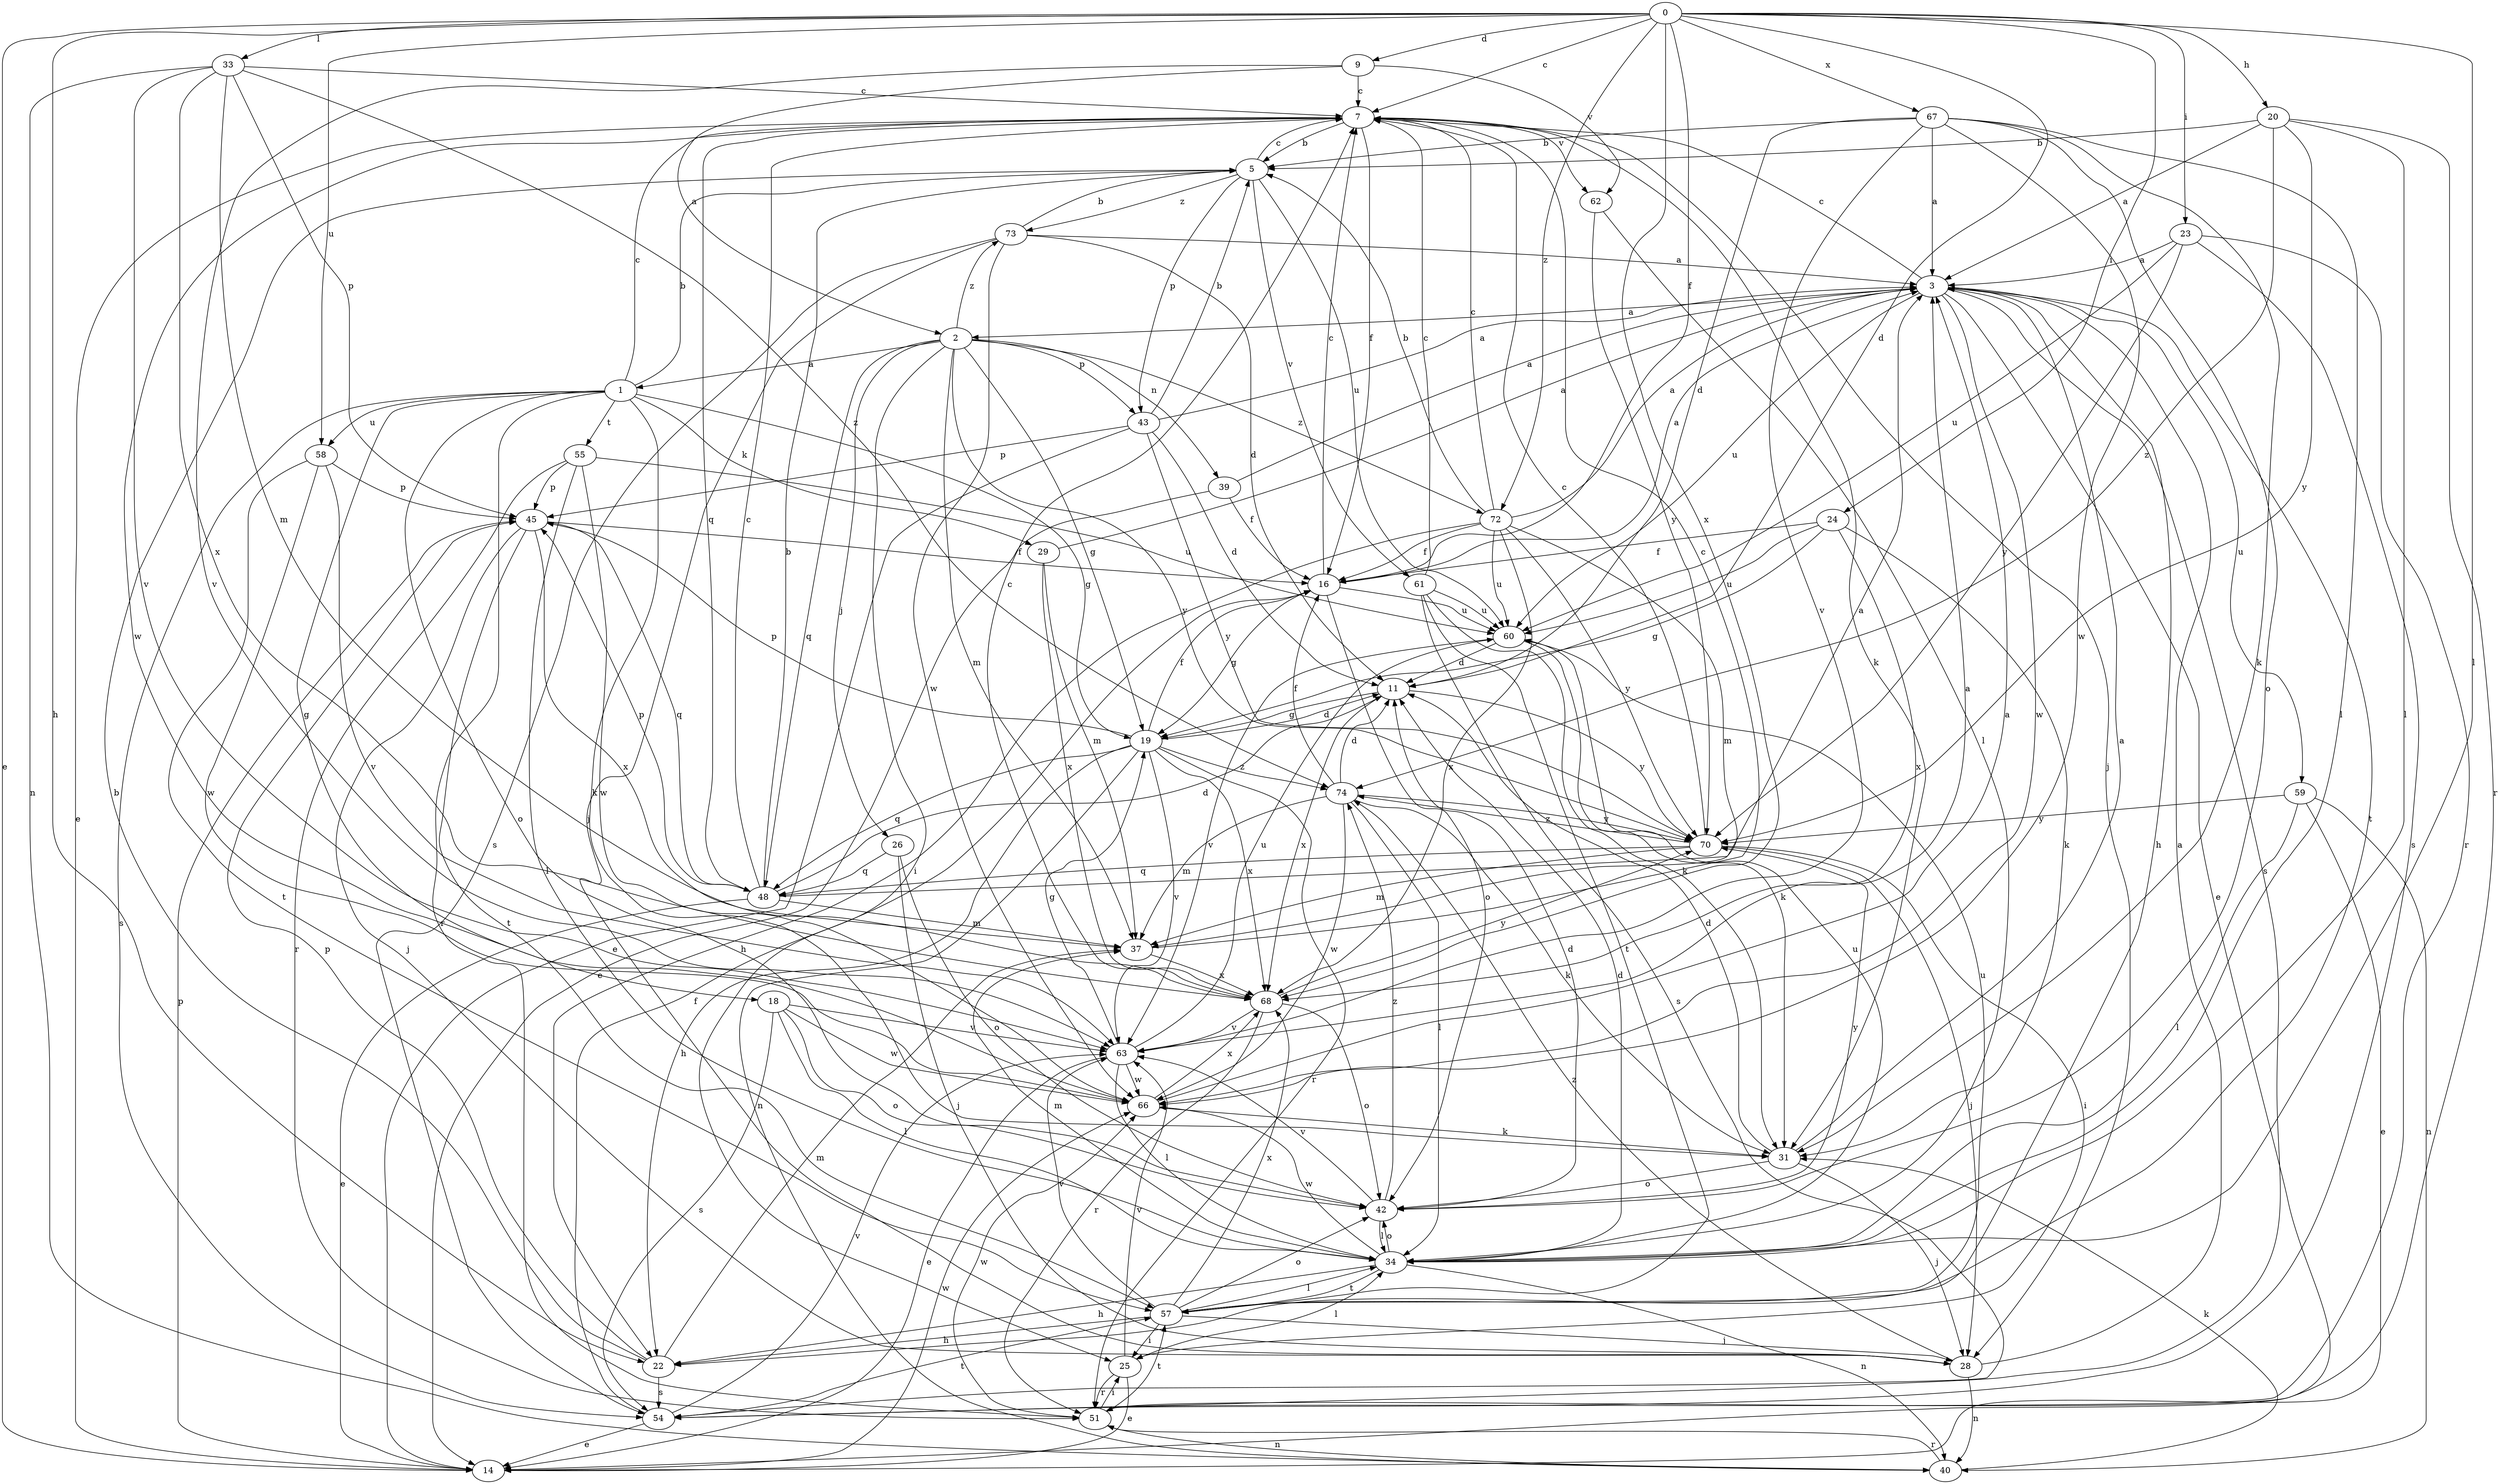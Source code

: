 strict digraph  {
0;
1;
2;
3;
5;
7;
9;
11;
14;
16;
18;
19;
20;
22;
23;
24;
25;
26;
28;
29;
31;
33;
34;
37;
39;
40;
42;
43;
45;
48;
51;
54;
55;
57;
58;
59;
60;
61;
62;
63;
66;
67;
68;
70;
72;
73;
74;
0 -> 7  [label=c];
0 -> 9  [label=d];
0 -> 11  [label=d];
0 -> 14  [label=e];
0 -> 16  [label=f];
0 -> 20  [label=h];
0 -> 22  [label=h];
0 -> 23  [label=i];
0 -> 24  [label=i];
0 -> 33  [label=l];
0 -> 34  [label=l];
0 -> 58  [label=u];
0 -> 67  [label=x];
0 -> 68  [label=x];
0 -> 72  [label=z];
1 -> 5  [label=b];
1 -> 7  [label=c];
1 -> 18  [label=g];
1 -> 19  [label=g];
1 -> 29  [label=k];
1 -> 31  [label=k];
1 -> 42  [label=o];
1 -> 51  [label=r];
1 -> 54  [label=s];
1 -> 55  [label=t];
1 -> 58  [label=u];
2 -> 1  [label=a];
2 -> 19  [label=g];
2 -> 25  [label=i];
2 -> 26  [label=j];
2 -> 37  [label=m];
2 -> 39  [label=n];
2 -> 43  [label=p];
2 -> 48  [label=q];
2 -> 70  [label=y];
2 -> 72  [label=z];
2 -> 73  [label=z];
3 -> 2  [label=a];
3 -> 7  [label=c];
3 -> 14  [label=e];
3 -> 22  [label=h];
3 -> 54  [label=s];
3 -> 57  [label=t];
3 -> 59  [label=u];
3 -> 60  [label=u];
3 -> 66  [label=w];
5 -> 7  [label=c];
5 -> 43  [label=p];
5 -> 60  [label=u];
5 -> 61  [label=v];
5 -> 73  [label=z];
7 -> 5  [label=b];
7 -> 14  [label=e];
7 -> 16  [label=f];
7 -> 28  [label=j];
7 -> 31  [label=k];
7 -> 48  [label=q];
7 -> 62  [label=v];
7 -> 66  [label=w];
9 -> 2  [label=a];
9 -> 7  [label=c];
9 -> 62  [label=v];
9 -> 63  [label=v];
11 -> 19  [label=g];
11 -> 68  [label=x];
11 -> 70  [label=y];
14 -> 45  [label=p];
14 -> 66  [label=w];
16 -> 3  [label=a];
16 -> 7  [label=c];
16 -> 19  [label=g];
16 -> 42  [label=o];
16 -> 60  [label=u];
18 -> 34  [label=l];
18 -> 42  [label=o];
18 -> 54  [label=s];
18 -> 63  [label=v];
18 -> 66  [label=w];
19 -> 11  [label=d];
19 -> 16  [label=f];
19 -> 22  [label=h];
19 -> 40  [label=n];
19 -> 45  [label=p];
19 -> 48  [label=q];
19 -> 51  [label=r];
19 -> 63  [label=v];
19 -> 68  [label=x];
19 -> 74  [label=z];
20 -> 3  [label=a];
20 -> 5  [label=b];
20 -> 34  [label=l];
20 -> 51  [label=r];
20 -> 70  [label=y];
20 -> 74  [label=z];
22 -> 5  [label=b];
22 -> 37  [label=m];
22 -> 45  [label=p];
22 -> 54  [label=s];
23 -> 3  [label=a];
23 -> 51  [label=r];
23 -> 54  [label=s];
23 -> 60  [label=u];
23 -> 70  [label=y];
24 -> 16  [label=f];
24 -> 19  [label=g];
24 -> 31  [label=k];
24 -> 60  [label=u];
24 -> 68  [label=x];
25 -> 14  [label=e];
25 -> 34  [label=l];
25 -> 51  [label=r];
25 -> 63  [label=v];
26 -> 28  [label=j];
26 -> 42  [label=o];
26 -> 48  [label=q];
28 -> 3  [label=a];
28 -> 40  [label=n];
28 -> 74  [label=z];
29 -> 3  [label=a];
29 -> 37  [label=m];
29 -> 68  [label=x];
31 -> 3  [label=a];
31 -> 11  [label=d];
31 -> 28  [label=j];
31 -> 42  [label=o];
33 -> 7  [label=c];
33 -> 37  [label=m];
33 -> 40  [label=n];
33 -> 45  [label=p];
33 -> 63  [label=v];
33 -> 68  [label=x];
33 -> 74  [label=z];
34 -> 11  [label=d];
34 -> 22  [label=h];
34 -> 37  [label=m];
34 -> 40  [label=n];
34 -> 42  [label=o];
34 -> 57  [label=t];
34 -> 60  [label=u];
34 -> 66  [label=w];
37 -> 7  [label=c];
37 -> 68  [label=x];
39 -> 3  [label=a];
39 -> 14  [label=e];
39 -> 16  [label=f];
40 -> 31  [label=k];
40 -> 51  [label=r];
42 -> 11  [label=d];
42 -> 34  [label=l];
42 -> 63  [label=v];
42 -> 70  [label=y];
42 -> 74  [label=z];
43 -> 3  [label=a];
43 -> 5  [label=b];
43 -> 11  [label=d];
43 -> 14  [label=e];
43 -> 45  [label=p];
43 -> 70  [label=y];
45 -> 16  [label=f];
45 -> 28  [label=j];
45 -> 48  [label=q];
45 -> 57  [label=t];
45 -> 68  [label=x];
48 -> 3  [label=a];
48 -> 5  [label=b];
48 -> 7  [label=c];
48 -> 11  [label=d];
48 -> 14  [label=e];
48 -> 37  [label=m];
48 -> 45  [label=p];
51 -> 25  [label=i];
51 -> 40  [label=n];
51 -> 57  [label=t];
51 -> 66  [label=w];
54 -> 14  [label=e];
54 -> 16  [label=f];
54 -> 57  [label=t];
54 -> 63  [label=v];
55 -> 34  [label=l];
55 -> 45  [label=p];
55 -> 51  [label=r];
55 -> 60  [label=u];
55 -> 66  [label=w];
57 -> 22  [label=h];
57 -> 25  [label=i];
57 -> 28  [label=j];
57 -> 34  [label=l];
57 -> 42  [label=o];
57 -> 60  [label=u];
57 -> 63  [label=v];
57 -> 68  [label=x];
58 -> 45  [label=p];
58 -> 57  [label=t];
58 -> 63  [label=v];
58 -> 66  [label=w];
59 -> 14  [label=e];
59 -> 34  [label=l];
59 -> 40  [label=n];
59 -> 70  [label=y];
60 -> 11  [label=d];
60 -> 31  [label=k];
60 -> 63  [label=v];
61 -> 7  [label=c];
61 -> 31  [label=k];
61 -> 54  [label=s];
61 -> 57  [label=t];
61 -> 60  [label=u];
62 -> 34  [label=l];
62 -> 70  [label=y];
63 -> 3  [label=a];
63 -> 14  [label=e];
63 -> 19  [label=g];
63 -> 34  [label=l];
63 -> 60  [label=u];
63 -> 66  [label=w];
66 -> 3  [label=a];
66 -> 31  [label=k];
66 -> 68  [label=x];
67 -> 3  [label=a];
67 -> 5  [label=b];
67 -> 11  [label=d];
67 -> 31  [label=k];
67 -> 34  [label=l];
67 -> 42  [label=o];
67 -> 63  [label=v];
67 -> 66  [label=w];
68 -> 7  [label=c];
68 -> 42  [label=o];
68 -> 51  [label=r];
68 -> 63  [label=v];
68 -> 70  [label=y];
70 -> 7  [label=c];
70 -> 25  [label=i];
70 -> 28  [label=j];
70 -> 37  [label=m];
70 -> 48  [label=q];
70 -> 74  [label=z];
72 -> 3  [label=a];
72 -> 5  [label=b];
72 -> 7  [label=c];
72 -> 16  [label=f];
72 -> 22  [label=h];
72 -> 37  [label=m];
72 -> 60  [label=u];
72 -> 68  [label=x];
72 -> 70  [label=y];
73 -> 3  [label=a];
73 -> 5  [label=b];
73 -> 11  [label=d];
73 -> 28  [label=j];
73 -> 54  [label=s];
73 -> 66  [label=w];
74 -> 11  [label=d];
74 -> 16  [label=f];
74 -> 31  [label=k];
74 -> 34  [label=l];
74 -> 37  [label=m];
74 -> 66  [label=w];
74 -> 70  [label=y];
}
